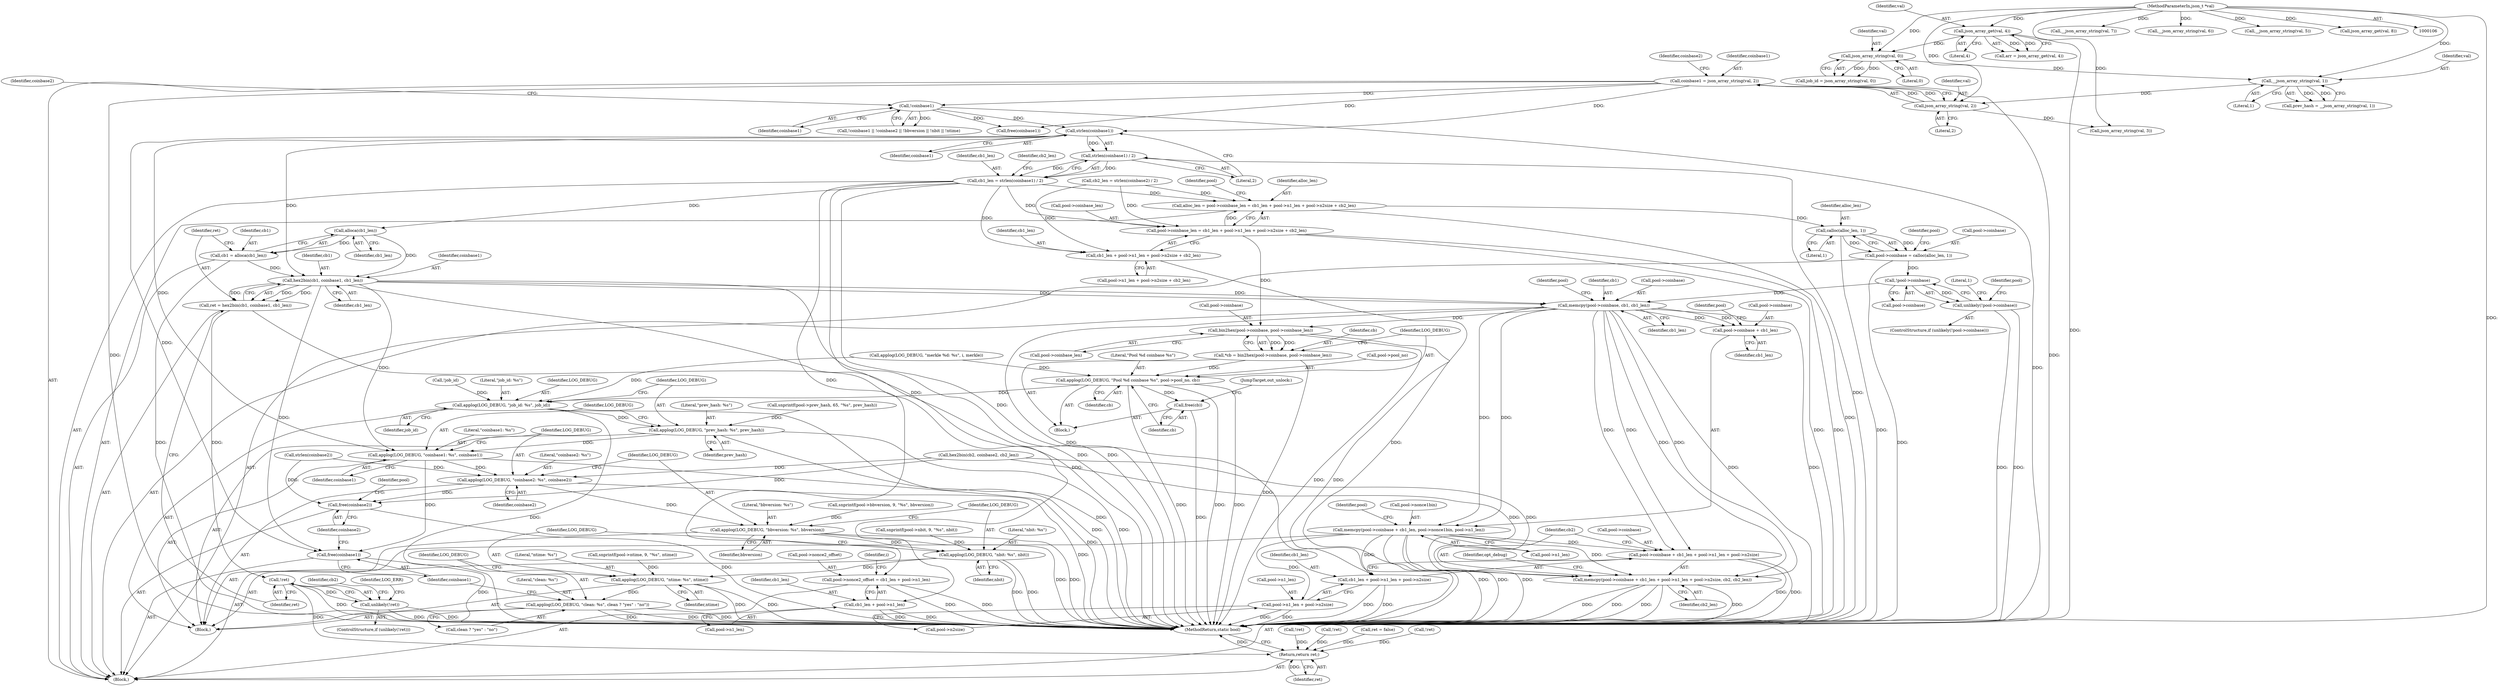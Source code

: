digraph "0_cgminer_e1c5050734123973b99d181c45e74b2cbb00272e_1@API" {
"1000258" [label="(Call,strlen(coinbase1))"];
"1000203" [label="(Call,!coinbase1)"];
"1000164" [label="(Call,coinbase1 = json_array_string(val, 2))"];
"1000166" [label="(Call,json_array_string(val, 2))"];
"1000161" [label="(Call,__json_array_string(val, 1))"];
"1000156" [label="(Call,json_array_string(val, 0))"];
"1000139" [label="(Call,json_array_get(val, 4))"];
"1000108" [label="(MethodParameterIn,json_t *val)"];
"1000257" [label="(Call,strlen(coinbase1) / 2)"];
"1000255" [label="(Call,cb1_len = strlen(coinbase1) / 2)"];
"1000295" [label="(Call,alloc_len = pool->coinbase_len = cb1_len + pool->n1_len + pool->n2size + cb2_len)"];
"1000553" [label="(Call,calloc(alloc_len, 1))"];
"1000549" [label="(Call,pool->coinbase = calloc(alloc_len, 1))"];
"1000558" [label="(Call,!pool->coinbase)"];
"1000557" [label="(Call,unlikely(!pool->coinbase))"];
"1000565" [label="(Call,memcpy(pool->coinbase, cb1, cb1_len))"];
"1000571" [label="(Call,memcpy(pool->coinbase + cb1_len, pool->nonce1bin, pool->n1_len))"];
"1000583" [label="(Call,memcpy(pool->coinbase + cb1_len + pool->n1_len + pool->n2size, cb2, cb2_len))"];
"1000584" [label="(Call,pool->coinbase + cb1_len + pool->n1_len + pool->n2size)"];
"1000588" [label="(Call,cb1_len + pool->n1_len + pool->n2size)"];
"1000590" [label="(Call,pool->n1_len + pool->n2size)"];
"1000572" [label="(Call,pool->coinbase + cb1_len)"];
"1000605" [label="(Call,bin2hex(pool->coinbase, pool->coinbase_len))"];
"1000603" [label="(Call,*cb = bin2hex(pool->coinbase, pool->coinbase_len))"];
"1000612" [label="(Call,applog(LOG_DEBUG, \"Pool %d coinbase %s\", pool->pool_no, cb))"];
"1000619" [label="(Call,free(cb))"];
"1000630" [label="(Call,applog(LOG_DEBUG, \"job_id: %s\", job_id))"];
"1000634" [label="(Call,applog(LOG_DEBUG, \"prev_hash: %s\", prev_hash))"];
"1000638" [label="(Call,applog(LOG_DEBUG, \"coinbase1: %s\", coinbase1))"];
"1000642" [label="(Call,applog(LOG_DEBUG, \"coinbase2: %s\", coinbase2))"];
"1000646" [label="(Call,applog(LOG_DEBUG, \"bbversion: %s\", bbversion))"];
"1000650" [label="(Call,applog(LOG_DEBUG, \"nbit: %s\", nbit))"];
"1000654" [label="(Call,applog(LOG_DEBUG, \"ntime: %s\", ntime))"];
"1000658" [label="(Call,applog(LOG_DEBUG, \"clean: %s\", clean ? \"yes\" : \"no\"))"];
"1000667" [label="(Call,free(coinbase2))"];
"1000665" [label="(Call,free(coinbase1))"];
"1000297" [label="(Call,pool->coinbase_len = cb1_len + pool->n1_len + pool->n2size + cb2_len)"];
"1000301" [label="(Call,cb1_len + pool->n1_len + pool->n2size + cb2_len)"];
"1000312" [label="(Call,pool->nonce2_offset = cb1_len + pool->n1_len)"];
"1000316" [label="(Call,cb1_len + pool->n1_len)"];
"1000506" [label="(Call,alloca(cb1_len))"];
"1000504" [label="(Call,cb1 = alloca(cb1_len))"];
"1000510" [label="(Call,hex2bin(cb1, coinbase1, cb1_len))"];
"1000508" [label="(Call,ret = hex2bin(cb1, coinbase1, cb1_len))"];
"1000516" [label="(Call,!ret)"];
"1000515" [label="(Call,unlikely(!ret))"];
"1000683" [label="(Return,return ret;)"];
"1000572" [label="(Call,pool->coinbase + cb1_len)"];
"1000509" [label="(Identifier,ret)"];
"1000258" [label="(Call,strlen(coinbase1))"];
"1000646" [label="(Call,applog(LOG_DEBUG, \"bbversion: %s\", bbversion))"];
"1000314" [label="(Identifier,pool)"];
"1000186" [label="(Call,__json_array_string(val, 7))"];
"1000257" [label="(Call,strlen(coinbase1) / 2)"];
"1000137" [label="(Call,arr = json_array_get(val, 4))"];
"1000618" [label="(Identifier,cb)"];
"1000652" [label="(Literal,\"nbit: %s\")"];
"1000301" [label="(Call,cb1_len + pool->n1_len + pool->n2size + cb2_len)"];
"1000661" [label="(Call,clean ? \"yes\" : \"no\")"];
"1000141" [label="(Literal,4)"];
"1000671" [label="(Identifier,pool)"];
"1000505" [label="(Identifier,cb1)"];
"1000181" [label="(Call,__json_array_string(val, 6))"];
"1000156" [label="(Call,json_array_string(val, 0))"];
"1000636" [label="(Literal,\"prev_hash: %s\")"];
"1000609" [label="(Call,pool->coinbase_len)"];
"1000591" [label="(Call,pool->n1_len)"];
"1000511" [label="(Identifier,cb1)"];
"1000402" [label="(Call,applog(LOG_DEBUG, \"merkle %d: %s\", i, merkle))"];
"1000573" [label="(Call,pool->coinbase)"];
"1000635" [label="(Identifier,LOG_DEBUG)"];
"1000162" [label="(Identifier,val)"];
"1000514" [label="(ControlStructure,if (unlikely(!ret)))"];
"1000578" [label="(Identifier,pool)"];
"1000634" [label="(Call,applog(LOG_DEBUG, \"prev_hash: %s\", prev_hash))"];
"1000154" [label="(Call,job_id = json_array_string(val, 0))"];
"1000585" [label="(Call,pool->coinbase)"];
"1000176" [label="(Call,__json_array_string(val, 5))"];
"1000571" [label="(Call,memcpy(pool->coinbase + cb1_len, pool->nonce1bin, pool->n1_len))"];
"1000510" [label="(Call,hex2bin(cb1, coinbase1, cb1_len))"];
"1000170" [label="(Identifier,coinbase2)"];
"1000639" [label="(Identifier,LOG_DEBUG)"];
"1000647" [label="(Identifier,LOG_DEBUG)"];
"1000313" [label="(Call,pool->nonce2_offset)"];
"1000685" [label="(MethodReturn,static bool)"];
"1000512" [label="(Identifier,coinbase1)"];
"1000637" [label="(Identifier,prev_hash)"];
"1000683" [label="(Return,return ret;)"];
"1000597" [label="(Identifier,cb2)"];
"1000649" [label="(Identifier,bbversion)"];
"1000297" [label="(Call,pool->coinbase_len = cb1_len + pool->n1_len + pool->n2size + cb2_len)"];
"1000256" [label="(Identifier,cb1_len)"];
"1000167" [label="(Identifier,val)"];
"1000603" [label="(Call,*cb = bin2hex(pool->coinbase, pool->coinbase_len))"];
"1000513" [label="(Identifier,cb1_len)"];
"1000653" [label="(Identifier,nbit)"];
"1000248" [label="(Call,snprintf(pool->prev_hash, 65, \"%s\", prev_hash))"];
"1000109" [label="(Block,)"];
"1000171" [label="(Call,json_array_string(val, 3))"];
"1000605" [label="(Call,bin2hex(pool->coinbase, pool->coinbase_len))"];
"1000323" [label="(Identifier,i)"];
"1000520" [label="(Identifier,LOG_ERR)"];
"1000161" [label="(Call,__json_array_string(val, 1))"];
"1000164" [label="(Call,coinbase1 = json_array_string(val, 2))"];
"1000650" [label="(Call,applog(LOG_DEBUG, \"nbit: %s\", nbit))"];
"1000631" [label="(Identifier,LOG_DEBUG)"];
"1000264" [label="(Call,strlen(coinbase2))"];
"1000557" [label="(Call,unlikely(!pool->coinbase))"];
"1000588" [label="(Call,cb1_len + pool->n1_len + pool->n2size)"];
"1000168" [label="(Literal,2)"];
"1000423" [label="(Call,!ret)"];
"1000619" [label="(Call,free(cb))"];
"1000642" [label="(Call,applog(LOG_DEBUG, \"coinbase2: %s\", coinbase2))"];
"1000192" [label="(Call,json_array_get(val, 8))"];
"1000614" [label="(Literal,\"Pool %d coinbase %s\")"];
"1000260" [label="(Literal,2)"];
"1000644" [label="(Literal,\"coinbase2: %s\")"];
"1000558" [label="(Call,!pool->coinbase)"];
"1000318" [label="(Call,pool->n1_len)"];
"1000296" [label="(Identifier,alloc_len)"];
"1000648" [label="(Literal,\"bbversion: %s\")"];
"1000658" [label="(Call,applog(LOG_DEBUG, \"clean: %s\", clean ? \"yes\" : \"no\"))"];
"1000497" [label="(Call,!ret)"];
"1000586" [label="(Identifier,pool)"];
"1000281" [label="(Call,snprintf(pool->ntime, 9, \"%s\", ntime))"];
"1000666" [label="(Identifier,coinbase1)"];
"1000629" [label="(Block,)"];
"1000517" [label="(Identifier,ret)"];
"1000600" [label="(Identifier,opt_debug)"];
"1000157" [label="(Identifier,val)"];
"1000553" [label="(Call,calloc(alloc_len, 1))"];
"1000604" [label="(Identifier,cb)"];
"1000303" [label="(Call,pool->n1_len + pool->n2size + cb2_len)"];
"1000204" [label="(Identifier,coinbase1)"];
"1000529" [label="(Call,hex2bin(cb2, coinbase2, cb2_len))"];
"1000535" [label="(Call,!ret)"];
"1000574" [label="(Identifier,pool)"];
"1000108" [label="(MethodParameterIn,json_t *val)"];
"1000656" [label="(Literal,\"ntime: %s\")"];
"1000621" [label="(JumpTarget,out_unlock:)"];
"1000554" [label="(Identifier,alloc_len)"];
"1000567" [label="(Identifier,pool)"];
"1000131" [label="(Call,ret = false)"];
"1000560" [label="(Identifier,pool)"];
"1000549" [label="(Call,pool->coinbase = calloc(alloc_len, 1))"];
"1000613" [label="(Identifier,LOG_DEBUG)"];
"1000655" [label="(Identifier,LOG_DEBUG)"];
"1000563" [label="(Literal,1)"];
"1000665" [label="(Call,free(coinbase1))"];
"1000507" [label="(Identifier,cb1_len)"];
"1000274" [label="(Call,snprintf(pool->nbit, 9, \"%s\", nbit))"];
"1000516" [label="(Call,!ret)"];
"1000684" [label="(Identifier,ret)"];
"1000524" [label="(Identifier,cb2)"];
"1000657" [label="(Identifier,ntime)"];
"1000317" [label="(Identifier,cb1_len)"];
"1000601" [label="(Block,)"];
"1000259" [label="(Identifier,coinbase1)"];
"1000158" [label="(Literal,0)"];
"1000262" [label="(Identifier,cb2_len)"];
"1000515" [label="(Call,unlikely(!ret))"];
"1000612" [label="(Call,applog(LOG_DEBUG, \"Pool %d coinbase %s\", pool->pool_no, cb))"];
"1000569" [label="(Identifier,cb1)"];
"1000641" [label="(Identifier,coinbase1)"];
"1000667" [label="(Call,free(coinbase2))"];
"1000139" [label="(Call,json_array_get(val, 4))"];
"1000166" [label="(Call,json_array_string(val, 2))"];
"1000197" [label="(Call,!job_id)"];
"1000559" [label="(Call,pool->coinbase)"];
"1000316" [label="(Call,cb1_len + pool->n1_len)"];
"1000633" [label="(Identifier,job_id)"];
"1000570" [label="(Identifier,cb1_len)"];
"1000267" [label="(Call,snprintf(pool->bbversion, 9, \"%s\", bbversion))"];
"1000643" [label="(Identifier,LOG_DEBUG)"];
"1000577" [label="(Call,pool->nonce1bin)"];
"1000576" [label="(Identifier,cb1_len)"];
"1000223" [label="(Call,free(coinbase1))"];
"1000584" [label="(Call,pool->coinbase + cb1_len + pool->n1_len + pool->n2size)"];
"1000565" [label="(Call,memcpy(pool->coinbase, cb1, cb1_len))"];
"1000660" [label="(Literal,\"clean: %s\")"];
"1000295" [label="(Call,alloc_len = pool->coinbase_len = cb1_len + pool->n1_len + pool->n2size + cb2_len)"];
"1000140" [label="(Identifier,val)"];
"1000165" [label="(Identifier,coinbase1)"];
"1000504" [label="(Call,cb1 = alloca(cb1_len))"];
"1000589" [label="(Identifier,cb1_len)"];
"1000203" [label="(Call,!coinbase1)"];
"1000298" [label="(Call,pool->coinbase_len)"];
"1000312" [label="(Call,pool->nonce2_offset = cb1_len + pool->n1_len)"];
"1000556" [label="(ControlStructure,if (unlikely(!pool->coinbase)))"];
"1000638" [label="(Call,applog(LOG_DEBUG, \"coinbase1: %s\", coinbase1))"];
"1000207" [label="(Identifier,coinbase2)"];
"1000159" [label="(Call,prev_hash = __json_array_string(val, 1))"];
"1000632" [label="(Literal,\"job_id: %s\")"];
"1000506" [label="(Call,alloca(cb1_len))"];
"1000508" [label="(Call,ret = hex2bin(cb1, coinbase1, cb1_len))"];
"1000630" [label="(Call,applog(LOG_DEBUG, \"job_id: %s\", job_id))"];
"1000255" [label="(Call,cb1_len = strlen(coinbase1) / 2)"];
"1000659" [label="(Identifier,LOG_DEBUG)"];
"1000163" [label="(Literal,1)"];
"1000580" [label="(Call,pool->n1_len)"];
"1000202" [label="(Call,!coinbase1 || !coinbase2 || !bbversion || !nbit || !ntime)"];
"1000620" [label="(Identifier,cb)"];
"1000645" [label="(Identifier,coinbase2)"];
"1000654" [label="(Call,applog(LOG_DEBUG, \"ntime: %s\", ntime))"];
"1000550" [label="(Call,pool->coinbase)"];
"1000598" [label="(Identifier,cb2_len)"];
"1000261" [label="(Call,cb2_len = strlen(coinbase2) / 2)"];
"1000651" [label="(Identifier,LOG_DEBUG)"];
"1000566" [label="(Call,pool->coinbase)"];
"1000640" [label="(Literal,\"coinbase1: %s\")"];
"1000668" [label="(Identifier,coinbase2)"];
"1000606" [label="(Call,pool->coinbase)"];
"1000615" [label="(Call,pool->pool_no)"];
"1000583" [label="(Call,memcpy(pool->coinbase + cb1_len + pool->n1_len + pool->n2size, cb2, cb2_len))"];
"1000590" [label="(Call,pool->n1_len + pool->n2size)"];
"1000555" [label="(Literal,1)"];
"1000302" [label="(Identifier,cb1_len)"];
"1000594" [label="(Call,pool->n2size)"];
"1000258" -> "1000257"  [label="AST: "];
"1000258" -> "1000259"  [label="CFG: "];
"1000259" -> "1000258"  [label="AST: "];
"1000260" -> "1000258"  [label="CFG: "];
"1000258" -> "1000257"  [label="DDG: "];
"1000203" -> "1000258"  [label="DDG: "];
"1000164" -> "1000258"  [label="DDG: "];
"1000258" -> "1000510"  [label="DDG: "];
"1000258" -> "1000638"  [label="DDG: "];
"1000258" -> "1000665"  [label="DDG: "];
"1000203" -> "1000202"  [label="AST: "];
"1000203" -> "1000204"  [label="CFG: "];
"1000204" -> "1000203"  [label="AST: "];
"1000207" -> "1000203"  [label="CFG: "];
"1000202" -> "1000203"  [label="CFG: "];
"1000203" -> "1000685"  [label="DDG: "];
"1000203" -> "1000202"  [label="DDG: "];
"1000164" -> "1000203"  [label="DDG: "];
"1000203" -> "1000223"  [label="DDG: "];
"1000164" -> "1000109"  [label="AST: "];
"1000164" -> "1000166"  [label="CFG: "];
"1000165" -> "1000164"  [label="AST: "];
"1000166" -> "1000164"  [label="AST: "];
"1000170" -> "1000164"  [label="CFG: "];
"1000164" -> "1000685"  [label="DDG: "];
"1000164" -> "1000685"  [label="DDG: "];
"1000166" -> "1000164"  [label="DDG: "];
"1000166" -> "1000164"  [label="DDG: "];
"1000164" -> "1000223"  [label="DDG: "];
"1000166" -> "1000168"  [label="CFG: "];
"1000167" -> "1000166"  [label="AST: "];
"1000168" -> "1000166"  [label="AST: "];
"1000161" -> "1000166"  [label="DDG: "];
"1000108" -> "1000166"  [label="DDG: "];
"1000166" -> "1000171"  [label="DDG: "];
"1000161" -> "1000159"  [label="AST: "];
"1000161" -> "1000163"  [label="CFG: "];
"1000162" -> "1000161"  [label="AST: "];
"1000163" -> "1000161"  [label="AST: "];
"1000159" -> "1000161"  [label="CFG: "];
"1000161" -> "1000159"  [label="DDG: "];
"1000161" -> "1000159"  [label="DDG: "];
"1000156" -> "1000161"  [label="DDG: "];
"1000108" -> "1000161"  [label="DDG: "];
"1000156" -> "1000154"  [label="AST: "];
"1000156" -> "1000158"  [label="CFG: "];
"1000157" -> "1000156"  [label="AST: "];
"1000158" -> "1000156"  [label="AST: "];
"1000154" -> "1000156"  [label="CFG: "];
"1000156" -> "1000154"  [label="DDG: "];
"1000156" -> "1000154"  [label="DDG: "];
"1000139" -> "1000156"  [label="DDG: "];
"1000108" -> "1000156"  [label="DDG: "];
"1000139" -> "1000137"  [label="AST: "];
"1000139" -> "1000141"  [label="CFG: "];
"1000140" -> "1000139"  [label="AST: "];
"1000141" -> "1000139"  [label="AST: "];
"1000137" -> "1000139"  [label="CFG: "];
"1000139" -> "1000685"  [label="DDG: "];
"1000139" -> "1000137"  [label="DDG: "];
"1000139" -> "1000137"  [label="DDG: "];
"1000108" -> "1000139"  [label="DDG: "];
"1000108" -> "1000106"  [label="AST: "];
"1000108" -> "1000685"  [label="DDG: "];
"1000108" -> "1000171"  [label="DDG: "];
"1000108" -> "1000176"  [label="DDG: "];
"1000108" -> "1000181"  [label="DDG: "];
"1000108" -> "1000186"  [label="DDG: "];
"1000108" -> "1000192"  [label="DDG: "];
"1000257" -> "1000255"  [label="AST: "];
"1000257" -> "1000260"  [label="CFG: "];
"1000260" -> "1000257"  [label="AST: "];
"1000255" -> "1000257"  [label="CFG: "];
"1000257" -> "1000685"  [label="DDG: "];
"1000257" -> "1000255"  [label="DDG: "];
"1000257" -> "1000255"  [label="DDG: "];
"1000255" -> "1000109"  [label="AST: "];
"1000256" -> "1000255"  [label="AST: "];
"1000262" -> "1000255"  [label="CFG: "];
"1000255" -> "1000685"  [label="DDG: "];
"1000255" -> "1000295"  [label="DDG: "];
"1000255" -> "1000297"  [label="DDG: "];
"1000255" -> "1000301"  [label="DDG: "];
"1000255" -> "1000312"  [label="DDG: "];
"1000255" -> "1000316"  [label="DDG: "];
"1000255" -> "1000506"  [label="DDG: "];
"1000295" -> "1000109"  [label="AST: "];
"1000295" -> "1000297"  [label="CFG: "];
"1000296" -> "1000295"  [label="AST: "];
"1000297" -> "1000295"  [label="AST: "];
"1000314" -> "1000295"  [label="CFG: "];
"1000295" -> "1000685"  [label="DDG: "];
"1000297" -> "1000295"  [label="DDG: "];
"1000261" -> "1000295"  [label="DDG: "];
"1000295" -> "1000553"  [label="DDG: "];
"1000553" -> "1000549"  [label="AST: "];
"1000553" -> "1000555"  [label="CFG: "];
"1000554" -> "1000553"  [label="AST: "];
"1000555" -> "1000553"  [label="AST: "];
"1000549" -> "1000553"  [label="CFG: "];
"1000553" -> "1000685"  [label="DDG: "];
"1000553" -> "1000549"  [label="DDG: "];
"1000553" -> "1000549"  [label="DDG: "];
"1000549" -> "1000109"  [label="AST: "];
"1000550" -> "1000549"  [label="AST: "];
"1000560" -> "1000549"  [label="CFG: "];
"1000549" -> "1000685"  [label="DDG: "];
"1000549" -> "1000558"  [label="DDG: "];
"1000558" -> "1000557"  [label="AST: "];
"1000558" -> "1000559"  [label="CFG: "];
"1000559" -> "1000558"  [label="AST: "];
"1000557" -> "1000558"  [label="CFG: "];
"1000558" -> "1000557"  [label="DDG: "];
"1000558" -> "1000565"  [label="DDG: "];
"1000557" -> "1000556"  [label="AST: "];
"1000563" -> "1000557"  [label="CFG: "];
"1000567" -> "1000557"  [label="CFG: "];
"1000557" -> "1000685"  [label="DDG: "];
"1000557" -> "1000685"  [label="DDG: "];
"1000565" -> "1000109"  [label="AST: "];
"1000565" -> "1000570"  [label="CFG: "];
"1000566" -> "1000565"  [label="AST: "];
"1000569" -> "1000565"  [label="AST: "];
"1000570" -> "1000565"  [label="AST: "];
"1000574" -> "1000565"  [label="CFG: "];
"1000565" -> "1000685"  [label="DDG: "];
"1000565" -> "1000685"  [label="DDG: "];
"1000510" -> "1000565"  [label="DDG: "];
"1000510" -> "1000565"  [label="DDG: "];
"1000565" -> "1000571"  [label="DDG: "];
"1000565" -> "1000571"  [label="DDG: "];
"1000565" -> "1000572"  [label="DDG: "];
"1000565" -> "1000572"  [label="DDG: "];
"1000565" -> "1000583"  [label="DDG: "];
"1000565" -> "1000583"  [label="DDG: "];
"1000565" -> "1000584"  [label="DDG: "];
"1000565" -> "1000584"  [label="DDG: "];
"1000565" -> "1000588"  [label="DDG: "];
"1000565" -> "1000605"  [label="DDG: "];
"1000571" -> "1000109"  [label="AST: "];
"1000571" -> "1000580"  [label="CFG: "];
"1000572" -> "1000571"  [label="AST: "];
"1000577" -> "1000571"  [label="AST: "];
"1000580" -> "1000571"  [label="AST: "];
"1000586" -> "1000571"  [label="CFG: "];
"1000571" -> "1000685"  [label="DDG: "];
"1000571" -> "1000685"  [label="DDG: "];
"1000571" -> "1000685"  [label="DDG: "];
"1000571" -> "1000583"  [label="DDG: "];
"1000571" -> "1000584"  [label="DDG: "];
"1000571" -> "1000588"  [label="DDG: "];
"1000571" -> "1000590"  [label="DDG: "];
"1000583" -> "1000109"  [label="AST: "];
"1000583" -> "1000598"  [label="CFG: "];
"1000584" -> "1000583"  [label="AST: "];
"1000597" -> "1000583"  [label="AST: "];
"1000598" -> "1000583"  [label="AST: "];
"1000600" -> "1000583"  [label="CFG: "];
"1000583" -> "1000685"  [label="DDG: "];
"1000583" -> "1000685"  [label="DDG: "];
"1000583" -> "1000685"  [label="DDG: "];
"1000583" -> "1000685"  [label="DDG: "];
"1000529" -> "1000583"  [label="DDG: "];
"1000529" -> "1000583"  [label="DDG: "];
"1000584" -> "1000588"  [label="CFG: "];
"1000585" -> "1000584"  [label="AST: "];
"1000588" -> "1000584"  [label="AST: "];
"1000597" -> "1000584"  [label="CFG: "];
"1000584" -> "1000685"  [label="DDG: "];
"1000584" -> "1000685"  [label="DDG: "];
"1000588" -> "1000590"  [label="CFG: "];
"1000589" -> "1000588"  [label="AST: "];
"1000590" -> "1000588"  [label="AST: "];
"1000588" -> "1000685"  [label="DDG: "];
"1000588" -> "1000685"  [label="DDG: "];
"1000590" -> "1000594"  [label="CFG: "];
"1000591" -> "1000590"  [label="AST: "];
"1000594" -> "1000590"  [label="AST: "];
"1000590" -> "1000685"  [label="DDG: "];
"1000590" -> "1000685"  [label="DDG: "];
"1000572" -> "1000576"  [label="CFG: "];
"1000573" -> "1000572"  [label="AST: "];
"1000576" -> "1000572"  [label="AST: "];
"1000578" -> "1000572"  [label="CFG: "];
"1000605" -> "1000603"  [label="AST: "];
"1000605" -> "1000609"  [label="CFG: "];
"1000606" -> "1000605"  [label="AST: "];
"1000609" -> "1000605"  [label="AST: "];
"1000603" -> "1000605"  [label="CFG: "];
"1000605" -> "1000685"  [label="DDG: "];
"1000605" -> "1000685"  [label="DDG: "];
"1000605" -> "1000603"  [label="DDG: "];
"1000605" -> "1000603"  [label="DDG: "];
"1000297" -> "1000605"  [label="DDG: "];
"1000603" -> "1000601"  [label="AST: "];
"1000604" -> "1000603"  [label="AST: "];
"1000613" -> "1000603"  [label="CFG: "];
"1000603" -> "1000685"  [label="DDG: "];
"1000603" -> "1000612"  [label="DDG: "];
"1000612" -> "1000601"  [label="AST: "];
"1000612" -> "1000618"  [label="CFG: "];
"1000613" -> "1000612"  [label="AST: "];
"1000614" -> "1000612"  [label="AST: "];
"1000615" -> "1000612"  [label="AST: "];
"1000618" -> "1000612"  [label="AST: "];
"1000620" -> "1000612"  [label="CFG: "];
"1000612" -> "1000685"  [label="DDG: "];
"1000612" -> "1000685"  [label="DDG: "];
"1000612" -> "1000685"  [label="DDG: "];
"1000402" -> "1000612"  [label="DDG: "];
"1000612" -> "1000619"  [label="DDG: "];
"1000612" -> "1000630"  [label="DDG: "];
"1000619" -> "1000601"  [label="AST: "];
"1000619" -> "1000620"  [label="CFG: "];
"1000620" -> "1000619"  [label="AST: "];
"1000621" -> "1000619"  [label="CFG: "];
"1000619" -> "1000685"  [label="DDG: "];
"1000630" -> "1000629"  [label="AST: "];
"1000630" -> "1000633"  [label="CFG: "];
"1000631" -> "1000630"  [label="AST: "];
"1000632" -> "1000630"  [label="AST: "];
"1000633" -> "1000630"  [label="AST: "];
"1000635" -> "1000630"  [label="CFG: "];
"1000630" -> "1000685"  [label="DDG: "];
"1000630" -> "1000685"  [label="DDG: "];
"1000402" -> "1000630"  [label="DDG: "];
"1000197" -> "1000630"  [label="DDG: "];
"1000630" -> "1000634"  [label="DDG: "];
"1000634" -> "1000629"  [label="AST: "];
"1000634" -> "1000637"  [label="CFG: "];
"1000635" -> "1000634"  [label="AST: "];
"1000636" -> "1000634"  [label="AST: "];
"1000637" -> "1000634"  [label="AST: "];
"1000639" -> "1000634"  [label="CFG: "];
"1000634" -> "1000685"  [label="DDG: "];
"1000634" -> "1000685"  [label="DDG: "];
"1000248" -> "1000634"  [label="DDG: "];
"1000634" -> "1000638"  [label="DDG: "];
"1000638" -> "1000629"  [label="AST: "];
"1000638" -> "1000641"  [label="CFG: "];
"1000639" -> "1000638"  [label="AST: "];
"1000640" -> "1000638"  [label="AST: "];
"1000641" -> "1000638"  [label="AST: "];
"1000643" -> "1000638"  [label="CFG: "];
"1000638" -> "1000685"  [label="DDG: "];
"1000510" -> "1000638"  [label="DDG: "];
"1000638" -> "1000642"  [label="DDG: "];
"1000638" -> "1000665"  [label="DDG: "];
"1000642" -> "1000629"  [label="AST: "];
"1000642" -> "1000645"  [label="CFG: "];
"1000643" -> "1000642"  [label="AST: "];
"1000644" -> "1000642"  [label="AST: "];
"1000645" -> "1000642"  [label="AST: "];
"1000647" -> "1000642"  [label="CFG: "];
"1000642" -> "1000685"  [label="DDG: "];
"1000529" -> "1000642"  [label="DDG: "];
"1000264" -> "1000642"  [label="DDG: "];
"1000642" -> "1000646"  [label="DDG: "];
"1000642" -> "1000667"  [label="DDG: "];
"1000646" -> "1000629"  [label="AST: "];
"1000646" -> "1000649"  [label="CFG: "];
"1000647" -> "1000646"  [label="AST: "];
"1000648" -> "1000646"  [label="AST: "];
"1000649" -> "1000646"  [label="AST: "];
"1000651" -> "1000646"  [label="CFG: "];
"1000646" -> "1000685"  [label="DDG: "];
"1000646" -> "1000685"  [label="DDG: "];
"1000267" -> "1000646"  [label="DDG: "];
"1000646" -> "1000650"  [label="DDG: "];
"1000650" -> "1000629"  [label="AST: "];
"1000650" -> "1000653"  [label="CFG: "];
"1000651" -> "1000650"  [label="AST: "];
"1000652" -> "1000650"  [label="AST: "];
"1000653" -> "1000650"  [label="AST: "];
"1000655" -> "1000650"  [label="CFG: "];
"1000650" -> "1000685"  [label="DDG: "];
"1000650" -> "1000685"  [label="DDG: "];
"1000274" -> "1000650"  [label="DDG: "];
"1000650" -> "1000654"  [label="DDG: "];
"1000654" -> "1000629"  [label="AST: "];
"1000654" -> "1000657"  [label="CFG: "];
"1000655" -> "1000654"  [label="AST: "];
"1000656" -> "1000654"  [label="AST: "];
"1000657" -> "1000654"  [label="AST: "];
"1000659" -> "1000654"  [label="CFG: "];
"1000654" -> "1000685"  [label="DDG: "];
"1000654" -> "1000685"  [label="DDG: "];
"1000281" -> "1000654"  [label="DDG: "];
"1000654" -> "1000658"  [label="DDG: "];
"1000658" -> "1000629"  [label="AST: "];
"1000658" -> "1000661"  [label="CFG: "];
"1000659" -> "1000658"  [label="AST: "];
"1000660" -> "1000658"  [label="AST: "];
"1000661" -> "1000658"  [label="AST: "];
"1000666" -> "1000658"  [label="CFG: "];
"1000658" -> "1000685"  [label="DDG: "];
"1000658" -> "1000685"  [label="DDG: "];
"1000658" -> "1000685"  [label="DDG: "];
"1000667" -> "1000109"  [label="AST: "];
"1000667" -> "1000668"  [label="CFG: "];
"1000668" -> "1000667"  [label="AST: "];
"1000671" -> "1000667"  [label="CFG: "];
"1000667" -> "1000685"  [label="DDG: "];
"1000529" -> "1000667"  [label="DDG: "];
"1000264" -> "1000667"  [label="DDG: "];
"1000665" -> "1000109"  [label="AST: "];
"1000665" -> "1000666"  [label="CFG: "];
"1000666" -> "1000665"  [label="AST: "];
"1000668" -> "1000665"  [label="CFG: "];
"1000665" -> "1000685"  [label="DDG: "];
"1000510" -> "1000665"  [label="DDG: "];
"1000297" -> "1000301"  [label="CFG: "];
"1000298" -> "1000297"  [label="AST: "];
"1000301" -> "1000297"  [label="AST: "];
"1000297" -> "1000685"  [label="DDG: "];
"1000297" -> "1000685"  [label="DDG: "];
"1000261" -> "1000297"  [label="DDG: "];
"1000301" -> "1000303"  [label="CFG: "];
"1000302" -> "1000301"  [label="AST: "];
"1000303" -> "1000301"  [label="AST: "];
"1000301" -> "1000685"  [label="DDG: "];
"1000261" -> "1000301"  [label="DDG: "];
"1000312" -> "1000109"  [label="AST: "];
"1000312" -> "1000316"  [label="CFG: "];
"1000313" -> "1000312"  [label="AST: "];
"1000316" -> "1000312"  [label="AST: "];
"1000323" -> "1000312"  [label="CFG: "];
"1000312" -> "1000685"  [label="DDG: "];
"1000312" -> "1000685"  [label="DDG: "];
"1000316" -> "1000318"  [label="CFG: "];
"1000317" -> "1000316"  [label="AST: "];
"1000318" -> "1000316"  [label="AST: "];
"1000316" -> "1000685"  [label="DDG: "];
"1000316" -> "1000685"  [label="DDG: "];
"1000506" -> "1000504"  [label="AST: "];
"1000506" -> "1000507"  [label="CFG: "];
"1000507" -> "1000506"  [label="AST: "];
"1000504" -> "1000506"  [label="CFG: "];
"1000506" -> "1000504"  [label="DDG: "];
"1000506" -> "1000510"  [label="DDG: "];
"1000504" -> "1000109"  [label="AST: "];
"1000505" -> "1000504"  [label="AST: "];
"1000509" -> "1000504"  [label="CFG: "];
"1000504" -> "1000685"  [label="DDG: "];
"1000504" -> "1000510"  [label="DDG: "];
"1000510" -> "1000508"  [label="AST: "];
"1000510" -> "1000513"  [label="CFG: "];
"1000511" -> "1000510"  [label="AST: "];
"1000512" -> "1000510"  [label="AST: "];
"1000513" -> "1000510"  [label="AST: "];
"1000508" -> "1000510"  [label="CFG: "];
"1000510" -> "1000685"  [label="DDG: "];
"1000510" -> "1000685"  [label="DDG: "];
"1000510" -> "1000508"  [label="DDG: "];
"1000510" -> "1000508"  [label="DDG: "];
"1000510" -> "1000508"  [label="DDG: "];
"1000508" -> "1000109"  [label="AST: "];
"1000509" -> "1000508"  [label="AST: "];
"1000517" -> "1000508"  [label="CFG: "];
"1000508" -> "1000685"  [label="DDG: "];
"1000508" -> "1000516"  [label="DDG: "];
"1000516" -> "1000515"  [label="AST: "];
"1000516" -> "1000517"  [label="CFG: "];
"1000517" -> "1000516"  [label="AST: "];
"1000515" -> "1000516"  [label="CFG: "];
"1000516" -> "1000685"  [label="DDG: "];
"1000516" -> "1000515"  [label="DDG: "];
"1000516" -> "1000683"  [label="DDG: "];
"1000515" -> "1000514"  [label="AST: "];
"1000520" -> "1000515"  [label="CFG: "];
"1000524" -> "1000515"  [label="CFG: "];
"1000515" -> "1000685"  [label="DDG: "];
"1000515" -> "1000685"  [label="DDG: "];
"1000683" -> "1000109"  [label="AST: "];
"1000683" -> "1000684"  [label="CFG: "];
"1000684" -> "1000683"  [label="AST: "];
"1000685" -> "1000683"  [label="CFG: "];
"1000683" -> "1000685"  [label="DDG: "];
"1000684" -> "1000683"  [label="DDG: "];
"1000497" -> "1000683"  [label="DDG: "];
"1000131" -> "1000683"  [label="DDG: "];
"1000535" -> "1000683"  [label="DDG: "];
"1000423" -> "1000683"  [label="DDG: "];
}
